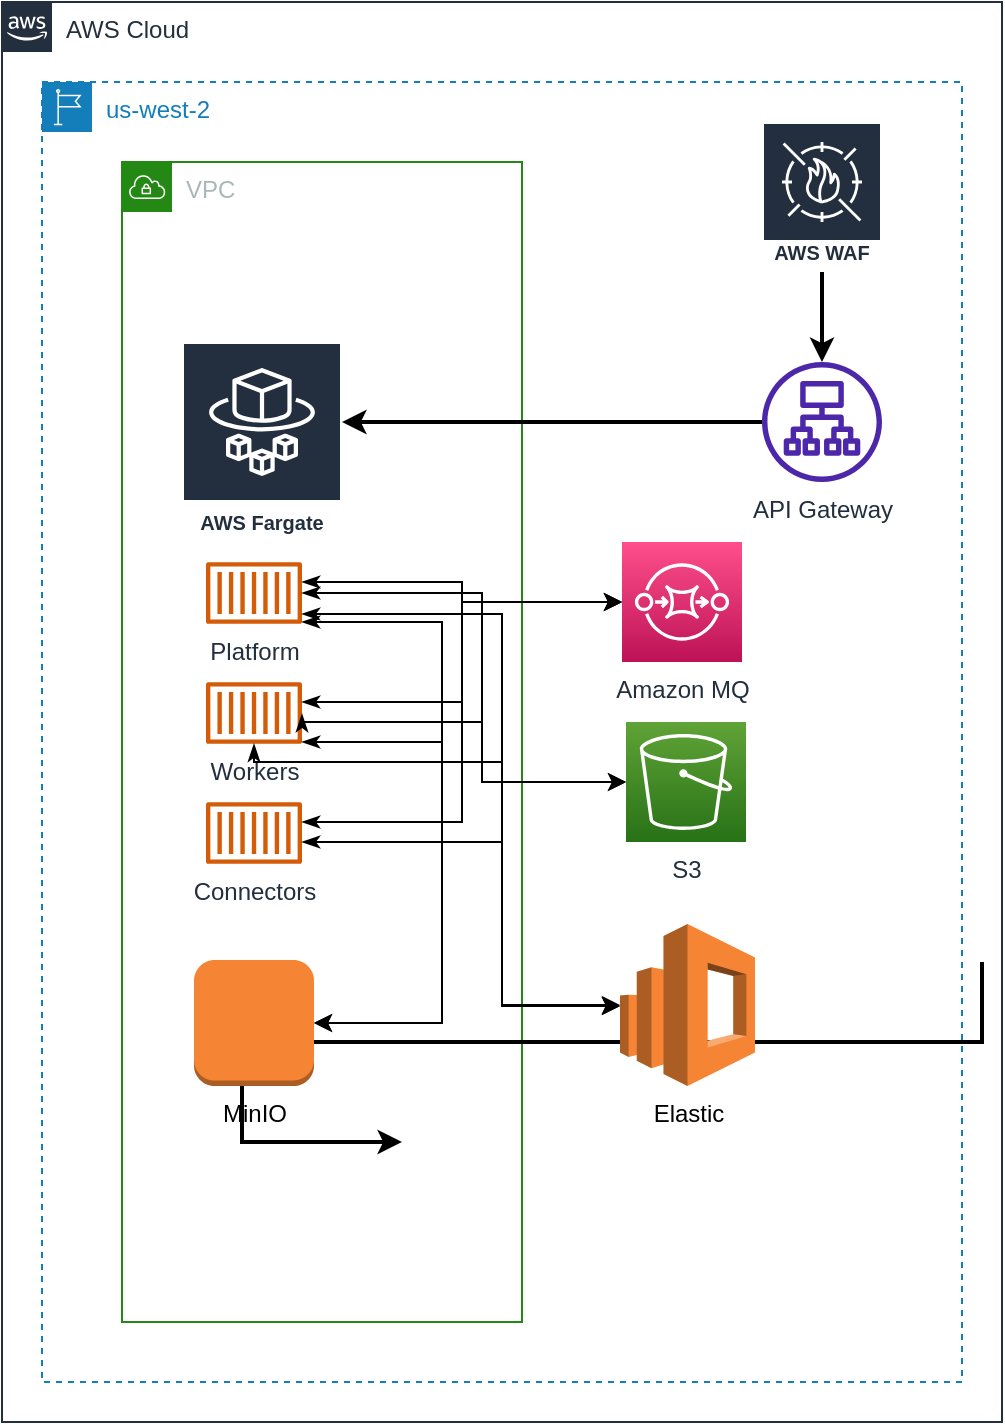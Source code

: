 <mxfile version="20.0.3" type="device"><diagram id="1M-axShQLwdqJKBRV2U-" name="Page-1"><mxGraphModel dx="1038" dy="546" grid="1" gridSize="10" guides="1" tooltips="1" connect="1" arrows="1" fold="1" page="1" pageScale="1" pageWidth="850" pageHeight="1100" math="0" shadow="0"><root><mxCell id="0"/><mxCell id="1" parent="0"/><mxCell id="fXzP4zXdbNTEYrNwX6g0-1" value="AWS Cloud" style="points=[[0,0],[0.25,0],[0.5,0],[0.75,0],[1,0],[1,0.25],[1,0.5],[1,0.75],[1,1],[0.75,1],[0.5,1],[0.25,1],[0,1],[0,0.75],[0,0.5],[0,0.25]];outlineConnect=0;gradientColor=none;html=1;whiteSpace=wrap;fontSize=12;fontStyle=0;shape=mxgraph.aws4.group;grIcon=mxgraph.aws4.group_aws_cloud_alt;strokeColor=#232F3E;fillColor=none;verticalAlign=top;align=left;spacingLeft=30;fontColor=#232F3E;dashed=0;" parent="1" vertex="1"><mxGeometry x="40" y="40" width="500" height="710" as="geometry"/></mxCell><mxCell id="fXzP4zXdbNTEYrNwX6g0-7" value="us-west-2" style="points=[[0,0],[0.25,0],[0.5,0],[0.75,0],[1,0],[1,0.25],[1,0.5],[1,0.75],[1,1],[0.75,1],[0.5,1],[0.25,1],[0,1],[0,0.75],[0,0.5],[0,0.25]];outlineConnect=0;gradientColor=none;html=1;whiteSpace=wrap;fontSize=12;fontStyle=0;shape=mxgraph.aws4.group;grIcon=mxgraph.aws4.group_region;strokeColor=#147EBA;fillColor=none;verticalAlign=top;align=left;spacingLeft=30;fontColor=#147EBA;dashed=1;" parent="1" vertex="1"><mxGeometry x="60" y="80" width="460" height="650" as="geometry"/></mxCell><mxCell id="fXzP4zXdbNTEYrNwX6g0-19" value="VPC" style="points=[[0,0],[0.25,0],[0.5,0],[0.75,0],[1,0],[1,0.25],[1,0.5],[1,0.75],[1,1],[0.75,1],[0.5,1],[0.25,1],[0,1],[0,0.75],[0,0.5],[0,0.25]];outlineConnect=0;gradientColor=none;html=1;whiteSpace=wrap;fontSize=12;fontStyle=0;shape=mxgraph.aws4.group;grIcon=mxgraph.aws4.group_vpc;strokeColor=#248814;fillColor=none;verticalAlign=top;align=left;spacingLeft=30;fontColor=#AAB7B8;dashed=0;" parent="1" vertex="1"><mxGeometry x="100" y="120" width="200" height="580" as="geometry"/></mxCell><mxCell id="frVajqiRBbXPKYdrJnEh-23" style="edgeStyle=orthogonalEdgeStyle;rounded=0;orthogonalLoop=1;jettySize=auto;html=1;strokeWidth=2;" parent="1" target="mtL0Qs8tmKhzzS_Htv6r-7" edge="1"><mxGeometry relative="1" as="geometry"><mxPoint x="240" y="610" as="targetPoint"/><Array as="points"><mxPoint x="530" y="560"/><mxPoint x="160" y="560"/></Array><mxPoint x="530" y="520" as="sourcePoint"/></mxGeometry></mxCell><mxCell id="mtL0Qs8tmKhzzS_Htv6r-9" value="Amazon MQ" style="sketch=0;points=[[0,0,0],[0.25,0,0],[0.5,0,0],[0.75,0,0],[1,0,0],[0,1,0],[0.25,1,0],[0.5,1,0],[0.75,1,0],[1,1,0],[0,0.25,0],[0,0.5,0],[0,0.75,0],[1,0.25,0],[1,0.5,0],[1,0.75,0]];outlineConnect=0;fontColor=#232F3E;gradientColor=#FF4F8B;gradientDirection=north;fillColor=#BC1356;strokeColor=#ffffff;dashed=0;verticalLabelPosition=bottom;verticalAlign=top;align=center;html=1;fontSize=12;fontStyle=0;aspect=fixed;shape=mxgraph.aws4.resourceIcon;resIcon=mxgraph.aws4.sqs;" parent="1" vertex="1"><mxGeometry x="350" y="310" width="60" height="60" as="geometry"/></mxCell><mxCell id="frVajqiRBbXPKYdrJnEh-25" style="edgeStyle=orthogonalEdgeStyle;rounded=0;orthogonalLoop=1;jettySize=auto;html=1;entryX=0.5;entryY=0;entryDx=0;entryDy=0;entryPerimeter=0;strokeWidth=2;" parent="1" target="frVajqiRBbXPKYdrJnEh-6" edge="1"><mxGeometry relative="1" as="geometry"><mxPoint x="450" y="660" as="sourcePoint"/></mxGeometry></mxCell><mxCell id="frVajqiRBbXPKYdrJnEh-14" style="edgeStyle=orthogonalEdgeStyle;rounded=0;orthogonalLoop=1;jettySize=auto;html=1;strokeWidth=2;" parent="1" source="mtL0Qs8tmKhzzS_Htv6r-14" target="X4zGkitZyKj1peIVFEhK-1" edge="1"><mxGeometry relative="1" as="geometry"><Array as="points"><mxPoint x="420" y="250"/><mxPoint x="420" y="250"/></Array><mxPoint x="650" y="320" as="targetPoint"/></mxGeometry></mxCell><mxCell id="mtL0Qs8tmKhzzS_Htv6r-14" value="API Gateway" style="sketch=0;outlineConnect=0;fontColor=#232F3E;gradientColor=none;fillColor=#4D27AA;strokeColor=none;dashed=0;verticalLabelPosition=bottom;verticalAlign=top;align=center;html=1;fontSize=12;fontStyle=0;aspect=fixed;pointerEvents=1;shape=mxgraph.aws4.application_load_balancer;" parent="1" vertex="1"><mxGeometry x="420" y="220" width="60" height="60" as="geometry"/></mxCell><mxCell id="X4zGkitZyKj1peIVFEhK-10" value="" style="edgeStyle=orthogonalEdgeStyle;rounded=0;orthogonalLoop=1;jettySize=auto;html=1;" edge="1" parent="1" source="frVajqiRBbXPKYdrJnEh-2"><mxGeometry relative="1" as="geometry"><mxPoint x="650" y="240" as="targetPoint"/></mxGeometry></mxCell><mxCell id="frVajqiRBbXPKYdrJnEh-4" value="S3" style="sketch=0;points=[[0,0,0],[0.25,0,0],[0.5,0,0],[0.75,0,0],[1,0,0],[0,1,0],[0.25,1,0],[0.5,1,0],[0.75,1,0],[1,1,0],[0,0.25,0],[0,0.5,0],[0,0.75,0],[1,0.25,0],[1,0.5,0],[1,0.75,0]];outlineConnect=0;fontColor=#232F3E;gradientColor=#60A337;gradientDirection=north;fillColor=#277116;strokeColor=#ffffff;dashed=0;verticalLabelPosition=bottom;verticalAlign=top;align=center;html=1;fontSize=12;fontStyle=0;aspect=fixed;shape=mxgraph.aws4.resourceIcon;resIcon=mxgraph.aws4.s3;" parent="1" vertex="1"><mxGeometry x="352" y="400" width="60" height="60" as="geometry"/></mxCell><mxCell id="frVajqiRBbXPKYdrJnEh-11" style="edgeStyle=orthogonalEdgeStyle;rounded=0;orthogonalLoop=1;jettySize=auto;html=1;strokeWidth=2;" parent="1" source="frVajqiRBbXPKYdrJnEh-9" target="mtL0Qs8tmKhzzS_Htv6r-14" edge="1"><mxGeometry relative="1" as="geometry"/></mxCell><mxCell id="frVajqiRBbXPKYdrJnEh-9" value="AWS WAF" style="sketch=0;outlineConnect=0;fontColor=#232F3E;gradientColor=none;strokeColor=#ffffff;fillColor=#232F3E;dashed=0;verticalLabelPosition=middle;verticalAlign=bottom;align=center;html=1;whiteSpace=wrap;fontSize=10;fontStyle=1;spacing=3;shape=mxgraph.aws4.productIcon;prIcon=mxgraph.aws4.waf;aspect=fixed;" parent="1" vertex="1"><mxGeometry x="420" y="100" width="60" height="75" as="geometry"/></mxCell><mxCell id="X4zGkitZyKj1peIVFEhK-11" value="" style="edgeStyle=orthogonalEdgeStyle;rounded=0;orthogonalLoop=1;jettySize=auto;html=1;entryX=0;entryY=0.5;entryDx=0;entryDy=0;entryPerimeter=0;startArrow=classicThin;startFill=1;" edge="1" parent="1" source="X4zGkitZyKj1peIVFEhK-5" target="mtL0Qs8tmKhzzS_Htv6r-9"><mxGeometry relative="1" as="geometry"><mxPoint x="240" y="400" as="sourcePoint"/><mxPoint x="450" y="460" as="targetPoint"/><Array as="points"><mxPoint x="270" y="330"/><mxPoint x="270" y="340"/></Array></mxGeometry></mxCell><mxCell id="X4zGkitZyKj1peIVFEhK-3" value="Workers" style="sketch=0;outlineConnect=0;fontColor=#232F3E;gradientColor=none;fillColor=#D45B07;strokeColor=none;dashed=0;verticalLabelPosition=bottom;verticalAlign=top;align=center;html=1;fontSize=12;fontStyle=0;aspect=fixed;pointerEvents=1;shape=mxgraph.aws4.container_1;" vertex="1" parent="1"><mxGeometry x="142" y="380" width="48" height="31" as="geometry"/></mxCell><mxCell id="X4zGkitZyKj1peIVFEhK-4" value="Connectors" style="sketch=0;outlineConnect=0;fontColor=#232F3E;gradientColor=none;fillColor=#D45B07;strokeColor=none;dashed=0;verticalLabelPosition=bottom;verticalAlign=top;align=center;html=1;fontSize=12;fontStyle=0;aspect=fixed;pointerEvents=1;shape=mxgraph.aws4.container_1;" vertex="1" parent="1"><mxGeometry x="142" y="440" width="48" height="31" as="geometry"/></mxCell><mxCell id="X4zGkitZyKj1peIVFEhK-5" value="Platform" style="sketch=0;outlineConnect=0;fontColor=#232F3E;gradientColor=none;fillColor=#D45B07;strokeColor=none;dashed=0;verticalLabelPosition=bottom;verticalAlign=top;align=center;html=1;fontSize=12;fontStyle=0;aspect=fixed;pointerEvents=1;shape=mxgraph.aws4.container_1;" vertex="1" parent="1"><mxGeometry x="142" y="320" width="48" height="31" as="geometry"/></mxCell><mxCell id="X4zGkitZyKj1peIVFEhK-8" value="MinIO" style="outlineConnect=0;dashed=0;verticalLabelPosition=bottom;verticalAlign=top;align=center;html=1;shape=mxgraph.aws3.instance;fillColor=#F58534;gradientColor=none;" vertex="1" parent="1"><mxGeometry x="136" y="519" width="60" height="63" as="geometry"/></mxCell><mxCell id="X4zGkitZyKj1peIVFEhK-1" value="AWS Fargate" style="sketch=0;outlineConnect=0;fontColor=#232F3E;gradientColor=none;strokeColor=#ffffff;fillColor=#232F3E;dashed=0;verticalLabelPosition=middle;verticalAlign=bottom;align=center;html=1;whiteSpace=wrap;fontSize=10;fontStyle=1;spacing=3;shape=mxgraph.aws4.productIcon;prIcon=mxgraph.aws4.fargate;" vertex="1" parent="1"><mxGeometry x="130" y="210" width="80" height="100" as="geometry"/></mxCell><mxCell id="X4zGkitZyKj1peIVFEhK-13" value="" style="edgeStyle=orthogonalEdgeStyle;rounded=0;orthogonalLoop=1;jettySize=auto;html=1;entryX=0;entryY=0.5;entryDx=0;entryDy=0;entryPerimeter=0;startArrow=classicThin;startFill=1;" edge="1" parent="1" source="X4zGkitZyKj1peIVFEhK-3" target="mtL0Qs8tmKhzzS_Htv6r-9"><mxGeometry relative="1" as="geometry"><mxPoint x="200" y="345.5" as="sourcePoint"/><mxPoint x="388" y="390" as="targetPoint"/><Array as="points"><mxPoint x="270" y="390"/><mxPoint x="270" y="340"/></Array></mxGeometry></mxCell><mxCell id="X4zGkitZyKj1peIVFEhK-14" value="" style="edgeStyle=orthogonalEdgeStyle;rounded=0;orthogonalLoop=1;jettySize=auto;html=1;entryX=0;entryY=0.5;entryDx=0;entryDy=0;entryPerimeter=0;startArrow=classicThin;startFill=1;" edge="1" parent="1" source="X4zGkitZyKj1peIVFEhK-4" target="mtL0Qs8tmKhzzS_Htv6r-9"><mxGeometry relative="1" as="geometry"><mxPoint x="210" y="355.5" as="sourcePoint"/><mxPoint x="398" y="400" as="targetPoint"/><Array as="points"><mxPoint x="270" y="450"/><mxPoint x="270" y="340"/></Array></mxGeometry></mxCell><mxCell id="X4zGkitZyKj1peIVFEhK-15" value="" style="edgeStyle=orthogonalEdgeStyle;rounded=0;orthogonalLoop=1;jettySize=auto;html=1;entryX=0;entryY=0.5;entryDx=0;entryDy=0;entryPerimeter=0;startArrow=classicThin;startFill=1;" edge="1" parent="1" target="frVajqiRBbXPKYdrJnEh-4"><mxGeometry relative="1" as="geometry"><mxPoint x="190" y="396" as="sourcePoint"/><mxPoint x="360" y="350" as="targetPoint"/><Array as="points"><mxPoint x="190" y="400"/><mxPoint x="280" y="400"/><mxPoint x="280" y="430"/></Array></mxGeometry></mxCell><mxCell id="X4zGkitZyKj1peIVFEhK-16" value="" style="edgeStyle=orthogonalEdgeStyle;rounded=0;orthogonalLoop=1;jettySize=auto;html=1;entryX=0;entryY=0.5;entryDx=0;entryDy=0;entryPerimeter=0;startArrow=classicThin;startFill=1;" edge="1" parent="1" source="X4zGkitZyKj1peIVFEhK-5" target="frVajqiRBbXPKYdrJnEh-4"><mxGeometry relative="1" as="geometry"><mxPoint x="210" y="330" as="sourcePoint"/><mxPoint x="362" y="440" as="targetPoint"/><Array as="points"><mxPoint x="280" y="336"/><mxPoint x="280" y="430"/></Array></mxGeometry></mxCell><mxCell id="X4zGkitZyKj1peIVFEhK-18" value="" style="edgeStyle=orthogonalEdgeStyle;rounded=0;orthogonalLoop=1;jettySize=auto;html=1;entryX=1;entryY=0.5;entryDx=0;entryDy=0;entryPerimeter=0;startArrow=classicThin;startFill=1;" edge="1" parent="1" source="X4zGkitZyKj1peIVFEhK-3" target="X4zGkitZyKj1peIVFEhK-8"><mxGeometry relative="1" as="geometry"><mxPoint x="220" y="390" as="sourcePoint"/><mxPoint x="382" y="574.5" as="targetPoint"/><Array as="points"><mxPoint x="260" y="410"/><mxPoint x="260" y="551"/></Array></mxGeometry></mxCell><mxCell id="X4zGkitZyKj1peIVFEhK-19" value="" style="edgeStyle=orthogonalEdgeStyle;rounded=0;orthogonalLoop=1;jettySize=auto;html=1;entryX=1;entryY=0.5;entryDx=0;entryDy=0;entryPerimeter=0;startArrow=classicThin;startFill=1;" edge="1" parent="1" source="X4zGkitZyKj1peIVFEhK-5" target="X4zGkitZyKj1peIVFEhK-8"><mxGeometry relative="1" as="geometry"><mxPoint x="200" y="405.5" as="sourcePoint"/><mxPoint x="206" y="560.5" as="targetPoint"/><Array as="points"><mxPoint x="260" y="350"/><mxPoint x="260" y="551"/></Array></mxGeometry></mxCell><mxCell id="X4zGkitZyKj1peIVFEhK-20" value="Elastic" style="outlineConnect=0;dashed=0;verticalLabelPosition=bottom;verticalAlign=top;align=center;html=1;shape=mxgraph.aws3.elasticsearch_service;fillColor=#F58534;gradientColor=none;" vertex="1" parent="1"><mxGeometry x="349" y="501" width="67.5" height="81" as="geometry"/></mxCell><mxCell id="X4zGkitZyKj1peIVFEhK-21" value="" style="edgeStyle=orthogonalEdgeStyle;rounded=0;orthogonalLoop=1;jettySize=auto;html=1;entryX=0;entryY=0.5;entryDx=0;entryDy=0;entryPerimeter=0;startArrow=classicThin;startFill=1;" edge="1" parent="1" source="X4zGkitZyKj1peIVFEhK-4" target="X4zGkitZyKj1peIVFEhK-20"><mxGeometry relative="1" as="geometry"><mxPoint x="200" y="460" as="sourcePoint"/><mxPoint x="360" y="350" as="targetPoint"/><Array as="points"><mxPoint x="290" y="460"/><mxPoint x="290" y="542"/></Array></mxGeometry></mxCell><mxCell id="X4zGkitZyKj1peIVFEhK-23" value="" style="edgeStyle=orthogonalEdgeStyle;rounded=0;orthogonalLoop=1;jettySize=auto;html=1;startArrow=classicThin;startFill=1;" edge="1" parent="1" source="X4zGkitZyKj1peIVFEhK-3" target="X4zGkitZyKj1peIVFEhK-20"><mxGeometry relative="1" as="geometry"><mxPoint x="200" y="420" as="sourcePoint"/><mxPoint x="206" y="560.5" as="targetPoint"/><Array as="points"><mxPoint x="166" y="420"/><mxPoint x="290" y="420"/><mxPoint x="290" y="542"/></Array></mxGeometry></mxCell><mxCell id="X4zGkitZyKj1peIVFEhK-24" value="" style="edgeStyle=orthogonalEdgeStyle;rounded=0;orthogonalLoop=1;jettySize=auto;html=1;startArrow=classicThin;startFill=1;" edge="1" parent="1" source="X4zGkitZyKj1peIVFEhK-5" target="X4zGkitZyKj1peIVFEhK-20"><mxGeometry relative="1" as="geometry"><mxPoint x="200" y="345.5" as="sourcePoint"/><mxPoint x="362" y="440" as="targetPoint"/><Array as="points"><mxPoint x="290" y="346"/><mxPoint x="290" y="542"/></Array></mxGeometry></mxCell></root></mxGraphModel></diagram></mxfile>